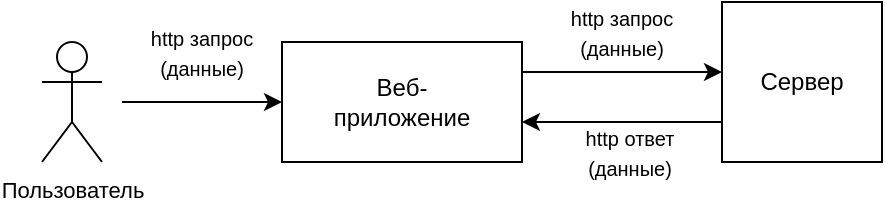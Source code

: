 <mxfile version="22.1.17" type="device" pages="3">
  <diagram name="Страница — 1" id="9ltvOdqolhENaTfDv0FR">
    <mxGraphModel dx="1028" dy="481" grid="1" gridSize="10" guides="1" tooltips="1" connect="1" arrows="1" fold="1" page="1" pageScale="1" pageWidth="827" pageHeight="1169" math="0" shadow="0">
      <root>
        <mxCell id="0" />
        <mxCell id="1" parent="0" />
        <mxCell id="tNp5fKbKo5NfurY45zzT-1" value="&lt;font style=&quot;font-size: 11px;&quot;&gt;Пользователь&lt;/font&gt;" style="shape=umlActor;verticalLabelPosition=bottom;verticalAlign=top;html=1;outlineConnect=0;" vertex="1" parent="1">
          <mxGeometry x="120" y="200" width="30" height="60" as="geometry" />
        </mxCell>
        <mxCell id="tNp5fKbKo5NfurY45zzT-3" value="" style="rounded=0;whiteSpace=wrap;html=1;" vertex="1" parent="1">
          <mxGeometry x="240" y="200" width="120" height="60" as="geometry" />
        </mxCell>
        <mxCell id="tNp5fKbKo5NfurY45zzT-4" value="Веб-приложение" style="text;html=1;strokeColor=none;fillColor=none;align=center;verticalAlign=middle;whiteSpace=wrap;rounded=0;" vertex="1" parent="1">
          <mxGeometry x="270" y="215" width="60" height="30" as="geometry" />
        </mxCell>
        <mxCell id="tNp5fKbKo5NfurY45zzT-5" value="" style="whiteSpace=wrap;html=1;aspect=fixed;" vertex="1" parent="1">
          <mxGeometry x="460" y="180" width="80" height="80" as="geometry" />
        </mxCell>
        <mxCell id="tNp5fKbKo5NfurY45zzT-6" value="Сервер" style="text;html=1;strokeColor=none;fillColor=none;align=center;verticalAlign=middle;whiteSpace=wrap;rounded=0;" vertex="1" parent="1">
          <mxGeometry x="470" y="205" width="60" height="30" as="geometry" />
        </mxCell>
        <mxCell id="tNp5fKbKo5NfurY45zzT-10" value="&lt;font style=&quot;font-size: 10px;&quot;&gt;http ответ&lt;br&gt;(данные)&lt;/font&gt;" style="text;html=1;strokeColor=none;fillColor=none;align=center;verticalAlign=middle;whiteSpace=wrap;rounded=0;" vertex="1" parent="1">
          <mxGeometry x="384" y="240" width="60" height="30" as="geometry" />
        </mxCell>
        <mxCell id="tNp5fKbKo5NfurY45zzT-12" value="" style="endArrow=classic;html=1;rounded=0;" edge="1" parent="1">
          <mxGeometry width="50" height="50" relative="1" as="geometry">
            <mxPoint x="160" y="230" as="sourcePoint" />
            <mxPoint x="240" y="230" as="targetPoint" />
          </mxGeometry>
        </mxCell>
        <mxCell id="tNp5fKbKo5NfurY45zzT-15" value="" style="endArrow=classic;html=1;rounded=0;exitX=1;exitY=0.25;exitDx=0;exitDy=0;" edge="1" parent="1" source="tNp5fKbKo5NfurY45zzT-3">
          <mxGeometry width="50" height="50" relative="1" as="geometry">
            <mxPoint x="470" y="150" as="sourcePoint" />
            <mxPoint x="460" y="215" as="targetPoint" />
          </mxGeometry>
        </mxCell>
        <mxCell id="tNp5fKbKo5NfurY45zzT-16" value="" style="endArrow=classic;html=1;rounded=0;exitX=0;exitY=0.75;exitDx=0;exitDy=0;" edge="1" parent="1" source="tNp5fKbKo5NfurY45zzT-5">
          <mxGeometry width="50" height="50" relative="1" as="geometry">
            <mxPoint x="460" y="220" as="sourcePoint" />
            <mxPoint x="360" y="240" as="targetPoint" />
          </mxGeometry>
        </mxCell>
        <mxCell id="tNp5fKbKo5NfurY45zzT-23" value="&lt;font style=&quot;font-size: 10px;&quot;&gt;http запрос&lt;br&gt;(данные)&lt;/font&gt;" style="text;html=1;strokeColor=none;fillColor=none;align=center;verticalAlign=middle;whiteSpace=wrap;rounded=0;" vertex="1" parent="1">
          <mxGeometry x="380" y="180" width="60" height="30" as="geometry" />
        </mxCell>
        <mxCell id="YWZqeEsWR3mVVG_1FCoy-2" value="&lt;font style=&quot;font-size: 10px;&quot;&gt;http запрос&lt;br&gt;(данные)&lt;/font&gt;" style="text;html=1;strokeColor=none;fillColor=none;align=center;verticalAlign=middle;whiteSpace=wrap;rounded=0;" vertex="1" parent="1">
          <mxGeometry x="170" y="190" width="60" height="30" as="geometry" />
        </mxCell>
      </root>
    </mxGraphModel>
  </diagram>
  <diagram id="eastwsB1p0k3cNOUsokU" name="Страница — 2">
    <mxGraphModel dx="2218" dy="651" grid="1" gridSize="10" guides="1" tooltips="1" connect="1" arrows="1" fold="1" page="1" pageScale="1" pageWidth="827" pageHeight="1169" math="0" shadow="0">
      <root>
        <mxCell id="0" />
        <mxCell id="1" parent="0" />
        <mxCell id="CrZYbo_9E4WuAQ9PFnVA-2" value="" style="rounded=0;whiteSpace=wrap;html=1;" vertex="1" parent="1">
          <mxGeometry x="790" y="210" width="120" height="60" as="geometry" />
        </mxCell>
        <mxCell id="CrZYbo_9E4WuAQ9PFnVA-1" value="" style="rounded=0;whiteSpace=wrap;html=1;" vertex="1" parent="1">
          <mxGeometry x="780" y="193.5" width="120" height="60" as="geometry" />
        </mxCell>
        <mxCell id="xc1ezt6yBFerV7LGfbOy-6" value="" style="rounded=0;whiteSpace=wrap;html=1;" vertex="1" parent="1">
          <mxGeometry x="770" y="176" width="120" height="60" as="geometry" />
        </mxCell>
        <mxCell id="IwyyCGpWSr64UmiOQ5aZ-1" value="&lt;font style=&quot;font-size: 12px;&quot;&gt;http запрос&lt;br&gt;(данные)&lt;/font&gt;" style="text;html=1;strokeColor=none;fillColor=none;align=center;verticalAlign=middle;whiteSpace=wrap;rounded=0;" vertex="1" parent="1">
          <mxGeometry x="-40" y="80" width="60" height="30" as="geometry" />
        </mxCell>
        <mxCell id="IwyyCGpWSr64UmiOQ5aZ-2" value="UserController" style="swimlane;fontStyle=0;childLayout=stackLayout;horizontal=1;startSize=26;horizontalStack=0;resizeParent=1;resizeParentMax=0;resizeLast=0;collapsible=1;marginBottom=0;align=center;fontSize=14;" vertex="1" parent="1">
          <mxGeometry x="450" y="116" width="160" height="120" as="geometry" />
        </mxCell>
        <mxCell id="IwyyCGpWSr64UmiOQ5aZ-3" value="/login" style="text;strokeColor=none;fillColor=none;spacingLeft=4;spacingRight=4;overflow=hidden;rotatable=0;points=[[0,0.5],[1,0.5]];portConstraint=eastwest;fontSize=12;whiteSpace=wrap;html=1;" vertex="1" parent="IwyyCGpWSr64UmiOQ5aZ-2">
          <mxGeometry y="26" width="160" height="30" as="geometry" />
        </mxCell>
        <mxCell id="IwyyCGpWSr64UmiOQ5aZ-4" value="/registration" style="text;strokeColor=none;fillColor=none;spacingLeft=4;spacingRight=4;overflow=hidden;rotatable=0;points=[[0,0.5],[1,0.5]];portConstraint=eastwest;fontSize=12;whiteSpace=wrap;html=1;" vertex="1" parent="IwyyCGpWSr64UmiOQ5aZ-2">
          <mxGeometry y="56" width="160" height="30" as="geometry" />
        </mxCell>
        <mxCell id="IwyyCGpWSr64UmiOQ5aZ-5" value="/account" style="text;strokeColor=none;fillColor=none;spacingLeft=4;spacingRight=4;overflow=hidden;rotatable=0;points=[[0,0.5],[1,0.5]];portConstraint=eastwest;fontSize=12;whiteSpace=wrap;html=1;" vertex="1" parent="IwyyCGpWSr64UmiOQ5aZ-2">
          <mxGeometry y="86" width="160" height="34" as="geometry" />
        </mxCell>
        <mxCell id="IwyyCGpWSr64UmiOQ5aZ-12" value="AdminController" style="swimlane;fontStyle=0;childLayout=stackLayout;horizontal=1;startSize=26;horizontalStack=0;resizeParent=1;resizeParentMax=0;resizeLast=0;collapsible=1;marginBottom=0;align=center;fontSize=14;" vertex="1" parent="1">
          <mxGeometry x="450" y="40" width="160" height="56" as="geometry" />
        </mxCell>
        <mxCell id="IwyyCGpWSr64UmiOQ5aZ-13" value="/admin" style="text;strokeColor=none;fillColor=none;spacingLeft=4;spacingRight=4;overflow=hidden;rotatable=0;points=[[0,0.5],[1,0.5]];portConstraint=eastwest;fontSize=12;whiteSpace=wrap;html=1;" vertex="1" parent="IwyyCGpWSr64UmiOQ5aZ-12">
          <mxGeometry y="26" width="160" height="30" as="geometry" />
        </mxCell>
        <mxCell id="IwyyCGpWSr64UmiOQ5aZ-18" value="" style="group" vertex="1" connectable="0" parent="1">
          <mxGeometry x="450" y="270" width="190" height="180" as="geometry" />
        </mxCell>
        <mxCell id="IwyyCGpWSr64UmiOQ5aZ-6" value="MainController" style="swimlane;fontStyle=0;childLayout=stackLayout;horizontal=1;startSize=26;horizontalStack=0;resizeParent=1;resizeParentMax=0;resizeLast=0;collapsible=1;marginBottom=0;align=center;fontSize=14;" vertex="1" parent="IwyyCGpWSr64UmiOQ5aZ-18">
          <mxGeometry width="190" height="180" as="geometry">
            <mxRectangle x="254" y="260" width="130" height="30" as="alternateBounds" />
          </mxGeometry>
        </mxCell>
        <mxCell id="IwyyCGpWSr64UmiOQ5aZ-7" value="/SportStorm" style="text;strokeColor=none;fillColor=none;spacingLeft=4;spacingRight=4;overflow=hidden;rotatable=0;points=[[0,0.5],[1,0.5]];portConstraint=eastwest;fontSize=12;whiteSpace=wrap;html=1;" vertex="1" parent="IwyyCGpWSr64UmiOQ5aZ-6">
          <mxGeometry y="26" width="190" height="30" as="geometry" />
        </mxCell>
        <mxCell id="IwyyCGpWSr64UmiOQ5aZ-8" value="/traningprogram" style="text;strokeColor=none;fillColor=none;spacingLeft=4;spacingRight=4;overflow=hidden;rotatable=0;points=[[0,0.5],[1,0.5]];portConstraint=eastwest;fontSize=12;whiteSpace=wrap;html=1;" vertex="1" parent="IwyyCGpWSr64UmiOQ5aZ-6">
          <mxGeometry y="56" width="190" height="30" as="geometry" />
        </mxCell>
        <mxCell id="IwyyCGpWSr64UmiOQ5aZ-9" value="/traningprogram/{progrName}" style="text;strokeColor=none;fillColor=none;spacingLeft=4;spacingRight=4;overflow=hidden;rotatable=0;points=[[0,0.5],[1,0.5]];portConstraint=eastwest;fontSize=12;whiteSpace=wrap;html=1;" vertex="1" parent="IwyyCGpWSr64UmiOQ5aZ-6">
          <mxGeometry y="86" width="190" height="94" as="geometry" />
        </mxCell>
        <mxCell id="IwyyCGpWSr64UmiOQ5aZ-16" value="/gymmachines" style="text;strokeColor=none;fillColor=none;spacingLeft=4;spacingRight=4;overflow=hidden;rotatable=0;points=[[0,0.5],[1,0.5]];portConstraint=eastwest;fontSize=12;whiteSpace=wrap;html=1;" vertex="1" parent="IwyyCGpWSr64UmiOQ5aZ-18">
          <mxGeometry y="116" width="186" height="30" as="geometry" />
        </mxCell>
        <mxCell id="IwyyCGpWSr64UmiOQ5aZ-17" value="/nutrionprogram" style="text;strokeColor=none;fillColor=none;spacingLeft=4;spacingRight=4;overflow=hidden;rotatable=0;points=[[0,0.5],[1,0.5]];portConstraint=eastwest;fontSize=12;whiteSpace=wrap;html=1;" vertex="1" parent="IwyyCGpWSr64UmiOQ5aZ-18">
          <mxGeometry y="150" width="186" height="20" as="geometry" />
        </mxCell>
        <mxCell id="IwyyCGpWSr64UmiOQ5aZ-19" value="&lt;span style=&quot;font-size: 14px;&quot;&gt;SecurityConfig&lt;/span&gt;" style="rounded=0;whiteSpace=wrap;html=1;" vertex="1" parent="1">
          <mxGeometry x="190" y="90" width="120" height="60" as="geometry" />
        </mxCell>
        <mxCell id="I-acHFiF5hvIjOzK_Lxx-1" value="" style="whiteSpace=wrap;html=1;aspect=fixed;" vertex="1" parent="1">
          <mxGeometry x="30" y="80" width="80" height="80" as="geometry" />
        </mxCell>
        <mxCell id="I-acHFiF5hvIjOzK_Lxx-2" value="Сервер" style="text;html=1;strokeColor=none;fillColor=none;align=center;verticalAlign=middle;whiteSpace=wrap;rounded=0;" vertex="1" parent="1">
          <mxGeometry x="40" y="105" width="60" height="30" as="geometry" />
        </mxCell>
        <mxCell id="I-acHFiF5hvIjOzK_Lxx-5" value="" style="endArrow=classic;html=1;rounded=0;exitX=1;exitY=0.5;exitDx=0;exitDy=0;entryX=0;entryY=0.5;entryDx=0;entryDy=0;" edge="1" parent="1" source="I-acHFiF5hvIjOzK_Lxx-1" target="IwyyCGpWSr64UmiOQ5aZ-19">
          <mxGeometry width="50" height="50" relative="1" as="geometry">
            <mxPoint x="370" y="305" as="sourcePoint" />
            <mxPoint x="420" y="255" as="targetPoint" />
          </mxGeometry>
        </mxCell>
        <mxCell id="I-acHFiF5hvIjOzK_Lxx-6" value="" style="endArrow=classic;html=1;rounded=0;entryX=0;entryY=0.5;entryDx=0;entryDy=0;" edge="1" parent="1" target="I-acHFiF5hvIjOzK_Lxx-1">
          <mxGeometry width="50" height="50" relative="1" as="geometry">
            <mxPoint x="-60" y="120" as="sourcePoint" />
            <mxPoint x="170" y="130" as="targetPoint" />
          </mxGeometry>
        </mxCell>
        <mxCell id="I-acHFiF5hvIjOzK_Lxx-11" value="&lt;font style=&quot;font-size: 14px;&quot;&gt;Service&lt;/font&gt;" style="text;html=1;strokeColor=none;fillColor=none;align=center;verticalAlign=middle;whiteSpace=wrap;rounded=0;" vertex="1" parent="1">
          <mxGeometry x="800" y="188.5" width="60" height="35" as="geometry" />
        </mxCell>
        <mxCell id="jRF7tr9VGY82QBjhz0-z-2" value="Фильтрация" style="text;html=1;strokeColor=none;fillColor=none;align=center;verticalAlign=middle;whiteSpace=wrap;rounded=0;" vertex="1" parent="1">
          <mxGeometry x="120" y="90" width="60" height="30" as="geometry" />
        </mxCell>
        <mxCell id="jRF7tr9VGY82QBjhz0-z-3" value="&lt;span style=&quot;color: rgb(0, 0, 0); font-family: Helvetica; font-size: 12px; font-style: normal; font-variant-ligatures: normal; font-variant-caps: normal; font-weight: 400; letter-spacing: normal; orphans: 2; text-indent: 0px; text-transform: none; widows: 2; word-spacing: 0px; -webkit-text-stroke-width: 0px; background-color: rgb(251, 251, 251); text-decoration-thickness: initial; text-decoration-style: initial; text-decoration-color: initial; float: none; display: inline !important;&quot;&gt;http &lt;br&gt;запрос&lt;/span&gt;&lt;br style=&quot;border-color: var(--border-color); color: rgb(0, 0, 0); font-family: Helvetica; font-size: 12px; font-style: normal; font-variant-ligatures: normal; font-variant-caps: normal; font-weight: 400; letter-spacing: normal; orphans: 2; text-indent: 0px; text-transform: none; widows: 2; word-spacing: 0px; -webkit-text-stroke-width: 0px; background-color: rgb(251, 251, 251); text-decoration-thickness: initial; text-decoration-style: initial; text-decoration-color: initial;&quot;&gt;&lt;span style=&quot;color: rgb(0, 0, 0); font-family: Helvetica; font-size: 12px; font-style: normal; font-variant-ligatures: normal; font-variant-caps: normal; font-weight: 400; letter-spacing: normal; orphans: 2; text-indent: 0px; text-transform: none; widows: 2; word-spacing: 0px; -webkit-text-stroke-width: 0px; background-color: rgb(251, 251, 251); text-decoration-thickness: initial; text-decoration-style: initial; text-decoration-color: initial; float: none; display: inline !important;&quot;&gt;(данные)&lt;/span&gt;" style="text;whiteSpace=wrap;html=1;align=center;" vertex="1" parent="1">
          <mxGeometry x="314" y="46" width="100" height="50" as="geometry" />
        </mxCell>
        <mxCell id="xc1ezt6yBFerV7LGfbOy-2" value="" style="endArrow=classic;html=1;rounded=0;exitX=1;exitY=0.25;exitDx=0;exitDy=0;entryX=0;entryY=0.5;entryDx=0;entryDy=0;edgeStyle=orthogonalEdgeStyle;" edge="1" parent="1" source="IwyyCGpWSr64UmiOQ5aZ-19" target="IwyyCGpWSr64UmiOQ5aZ-12">
          <mxGeometry width="50" height="50" relative="1" as="geometry">
            <mxPoint x="380" y="290" as="sourcePoint" />
            <mxPoint x="430" y="240" as="targetPoint" />
            <Array as="points">
              <mxPoint x="420" y="105" />
              <mxPoint x="420" y="68" />
            </Array>
          </mxGeometry>
        </mxCell>
        <mxCell id="xc1ezt6yBFerV7LGfbOy-3" value="" style="endArrow=classic;html=1;rounded=0;exitX=1;exitY=0.25;exitDx=0;exitDy=0;entryX=0;entryY=0.25;entryDx=0;entryDy=0;edgeStyle=orthogonalEdgeStyle;" edge="1" parent="1" source="IwyyCGpWSr64UmiOQ5aZ-19" target="IwyyCGpWSr64UmiOQ5aZ-2">
          <mxGeometry width="50" height="50" relative="1" as="geometry">
            <mxPoint x="330" y="240" as="sourcePoint" />
            <mxPoint x="380" y="190" as="targetPoint" />
            <Array as="points">
              <mxPoint x="420" y="105" />
              <mxPoint x="420" y="146" />
            </Array>
          </mxGeometry>
        </mxCell>
        <mxCell id="xc1ezt6yBFerV7LGfbOy-4" value="" style="endArrow=classic;html=1;rounded=0;exitX=1;exitY=0.25;exitDx=0;exitDy=0;entryX=-0.026;entryY=0.094;entryDx=0;entryDy=0;entryPerimeter=0;edgeStyle=orthogonalEdgeStyle;" edge="1" parent="1" source="IwyyCGpWSr64UmiOQ5aZ-19" target="IwyyCGpWSr64UmiOQ5aZ-6">
          <mxGeometry width="50" height="50" relative="1" as="geometry">
            <mxPoint x="350" y="250" as="sourcePoint" />
            <mxPoint x="400" y="200" as="targetPoint" />
            <Array as="points">
              <mxPoint x="420" y="105" />
              <mxPoint x="420" y="287" />
            </Array>
          </mxGeometry>
        </mxCell>
        <mxCell id="xc1ezt6yBFerV7LGfbOy-5" value="" style="endArrow=classic;html=1;rounded=0;exitX=1;exitY=0.25;exitDx=0;exitDy=0;entryX=0;entryY=0.25;entryDx=0;entryDy=0;edgeStyle=orthogonalEdgeStyle;" edge="1" parent="1" source="IwyyCGpWSr64UmiOQ5aZ-12" target="xc1ezt6yBFerV7LGfbOy-6">
          <mxGeometry width="50" height="50" relative="1" as="geometry">
            <mxPoint x="720" y="210" as="sourcePoint" />
            <mxPoint x="780" y="160" as="targetPoint" />
            <Array as="points">
              <mxPoint x="690" y="54" />
              <mxPoint x="690" y="191" />
            </Array>
          </mxGeometry>
        </mxCell>
        <mxCell id="xc1ezt6yBFerV7LGfbOy-7" value="" style="endArrow=classic;html=1;rounded=0;exitX=1;exitY=0.25;exitDx=0;exitDy=0;entryX=0;entryY=0.25;entryDx=0;entryDy=0;edgeStyle=orthogonalEdgeStyle;" edge="1" parent="1" source="IwyyCGpWSr64UmiOQ5aZ-2" target="xc1ezt6yBFerV7LGfbOy-6">
          <mxGeometry width="50" height="50" relative="1" as="geometry">
            <mxPoint x="710" y="280" as="sourcePoint" />
            <mxPoint x="760" y="230" as="targetPoint" />
            <Array as="points">
              <mxPoint x="690" y="146" />
              <mxPoint x="690" y="191" />
            </Array>
          </mxGeometry>
        </mxCell>
        <mxCell id="xc1ezt6yBFerV7LGfbOy-8" value="" style="endArrow=classic;html=1;rounded=0;exitX=1;exitY=0.106;exitDx=0;exitDy=0;exitPerimeter=0;entryX=0;entryY=0.25;entryDx=0;entryDy=0;edgeStyle=orthogonalEdgeStyle;" edge="1" parent="1" source="IwyyCGpWSr64UmiOQ5aZ-6" target="xc1ezt6yBFerV7LGfbOy-6">
          <mxGeometry width="50" height="50" relative="1" as="geometry">
            <mxPoint x="730" y="350" as="sourcePoint" />
            <mxPoint x="780" y="300" as="targetPoint" />
            <Array as="points">
              <mxPoint x="690" y="289" />
              <mxPoint x="690" y="191" />
            </Array>
          </mxGeometry>
        </mxCell>
        <mxCell id="xc1ezt6yBFerV7LGfbOy-10" value="Параметры" style="text;html=1;strokeColor=none;fillColor=none;align=center;verticalAlign=middle;whiteSpace=wrap;rounded=0;" vertex="1" parent="1">
          <mxGeometry x="700" y="150" width="60" height="30" as="geometry" />
        </mxCell>
        <mxCell id="vagKBopPA0SZyMXk1tJs-2" value="" style="endArrow=classic;html=1;rounded=0;exitX=0;exitY=0.75;exitDx=0;exitDy=0;entryX=1;entryY=0.5;entryDx=0;entryDy=0;edgeStyle=orthogonalEdgeStyle;shadow=0;fillColor=#212121;strokeWidth=2;" edge="1" parent="1" source="xc1ezt6yBFerV7LGfbOy-6" target="IwyyCGpWSr64UmiOQ5aZ-8">
          <mxGeometry width="50" height="50" relative="1" as="geometry">
            <mxPoint x="760" y="390" as="sourcePoint" />
            <mxPoint x="810" y="340" as="targetPoint" />
            <Array as="points">
              <mxPoint x="660" y="221" />
              <mxPoint x="660" y="341" />
            </Array>
          </mxGeometry>
        </mxCell>
        <mxCell id="vagKBopPA0SZyMXk1tJs-5" value="" style="endArrow=classic;html=1;rounded=0;exitX=0;exitY=0.75;exitDx=0;exitDy=0;entryX=1.013;entryY=1.033;entryDx=0;entryDy=0;edgeStyle=orthogonalEdgeStyle;shadow=0;fillColor=#212121;strokeWidth=2;entryPerimeter=0;" edge="1" parent="1" source="xc1ezt6yBFerV7LGfbOy-6" target="IwyyCGpWSr64UmiOQ5aZ-3">
          <mxGeometry width="50" height="50" relative="1" as="geometry">
            <mxPoint x="850" y="310" as="sourcePoint" />
            <mxPoint x="720" y="430" as="targetPoint" />
            <Array as="points">
              <mxPoint x="770" y="220" />
              <mxPoint x="660" y="220" />
              <mxPoint x="660" y="173" />
            </Array>
          </mxGeometry>
        </mxCell>
        <mxCell id="vagKBopPA0SZyMXk1tJs-6" value="" style="endArrow=classic;html=1;rounded=0;entryX=1;entryY=0.5;entryDx=0;entryDy=0;edgeStyle=orthogonalEdgeStyle;shadow=0;fillColor=#212121;strokeWidth=2;" edge="1" parent="1" target="IwyyCGpWSr64UmiOQ5aZ-13">
          <mxGeometry width="50" height="50" relative="1" as="geometry">
            <mxPoint x="770" y="220" as="sourcePoint" />
            <mxPoint x="622" y="183" as="targetPoint" />
            <Array as="points">
              <mxPoint x="770" y="220" />
              <mxPoint x="660" y="220" />
              <mxPoint x="660" y="81" />
            </Array>
          </mxGeometry>
        </mxCell>
        <mxCell id="9g-LKO1KwLt0NOr8Q8Dg-1" value="Данные" style="text;html=1;strokeColor=none;fillColor=none;align=center;verticalAlign=middle;whiteSpace=wrap;rounded=0;" vertex="1" parent="1">
          <mxGeometry x="700" y="223.5" width="60" height="30" as="geometry" />
        </mxCell>
        <mxCell id="9g-LKO1KwLt0NOr8Q8Dg-5" value="" style="endArrow=classic;html=1;rounded=0;exitX=0;exitY=0.5;exitDx=0;exitDy=0;entryX=1;entryY=0.75;entryDx=0;entryDy=0;edgeStyle=orthogonalEdgeStyle;strokeWidth=2;" edge="1" parent="1" source="IwyyCGpWSr64UmiOQ5aZ-13" target="I-acHFiF5hvIjOzK_Lxx-1">
          <mxGeometry width="50" height="50" relative="1" as="geometry">
            <mxPoint x="250" y="280" as="sourcePoint" />
            <mxPoint x="300" y="230" as="targetPoint" />
            <Array as="points">
              <mxPoint x="410" y="81" />
              <mxPoint x="410" y="120" />
              <mxPoint x="340" y="120" />
              <mxPoint x="340" y="210" />
              <mxPoint x="160" y="210" />
              <mxPoint x="160" y="140" />
            </Array>
          </mxGeometry>
        </mxCell>
        <mxCell id="9g-LKO1KwLt0NOr8Q8Dg-6" value="" style="endArrow=classic;html=1;rounded=0;exitX=-0.013;exitY=-0.017;exitDx=0;exitDy=0;exitPerimeter=0;entryX=1;entryY=0.75;entryDx=0;entryDy=0;strokeWidth=2;edgeStyle=orthogonalEdgeStyle;" edge="1" parent="1" source="IwyyCGpWSr64UmiOQ5aZ-4" target="I-acHFiF5hvIjOzK_Lxx-1">
          <mxGeometry width="50" height="50" relative="1" as="geometry">
            <mxPoint x="260" y="300" as="sourcePoint" />
            <mxPoint x="310" y="250" as="targetPoint" />
            <Array as="points">
              <mxPoint x="448" y="170" />
              <mxPoint x="340" y="170" />
              <mxPoint x="340" y="210" />
              <mxPoint x="160" y="210" />
              <mxPoint x="160" y="140" />
            </Array>
          </mxGeometry>
        </mxCell>
        <mxCell id="9g-LKO1KwLt0NOr8Q8Dg-7" value="" style="endArrow=classic;html=1;rounded=0;exitX=0;exitY=0.5;exitDx=0;exitDy=0;entryX=1;entryY=0.75;entryDx=0;entryDy=0;strokeWidth=2;edgeStyle=orthogonalEdgeStyle;" edge="1" parent="1" source="IwyyCGpWSr64UmiOQ5aZ-7" target="I-acHFiF5hvIjOzK_Lxx-1">
          <mxGeometry width="50" height="50" relative="1" as="geometry">
            <mxPoint x="280" y="280" as="sourcePoint" />
            <mxPoint x="330" y="230" as="targetPoint" />
            <Array as="points">
              <mxPoint x="340" y="311" />
              <mxPoint x="340" y="210" />
              <mxPoint x="160" y="210" />
              <mxPoint x="160" y="140" />
            </Array>
          </mxGeometry>
        </mxCell>
        <mxCell id="M52yeIKDHd8kAn0AJ1lW-1" value="&lt;font style=&quot;font-size: 12px;&quot;&gt;http &lt;br&gt;ответ&lt;br&gt;(данные)&lt;/font&gt;" style="text;html=1;strokeColor=none;fillColor=none;align=center;verticalAlign=middle;whiteSpace=wrap;rounded=0;" vertex="1" parent="1">
          <mxGeometry x="-40" y="150" width="60" height="30" as="geometry" />
        </mxCell>
        <mxCell id="M52yeIKDHd8kAn0AJ1lW-4" value="" style="endArrow=classic;html=1;rounded=0;exitX=0;exitY=0.75;exitDx=0;exitDy=0;" edge="1" parent="1" source="I-acHFiF5hvIjOzK_Lxx-1">
          <mxGeometry width="50" height="50" relative="1" as="geometry">
            <mxPoint x="60" y="270" as="sourcePoint" />
            <mxPoint x="-60" y="140" as="targetPoint" />
          </mxGeometry>
        </mxCell>
        <mxCell id="kLL1MuPadfB6wniVOWko-3" value="&lt;font style=&quot;font-size: 12px;&quot;&gt;http &lt;br&gt;ответ&lt;br&gt;(данные)&lt;/font&gt;" style="text;html=1;strokeColor=none;fillColor=none;align=center;verticalAlign=middle;whiteSpace=wrap;rounded=0;" vertex="1" parent="1">
          <mxGeometry x="210" y="220" width="60" height="30" as="geometry" />
        </mxCell>
      </root>
    </mxGraphModel>
  </diagram>
  <diagram id="S4R9fdzAZHUFZkbpbeHj" name="Страница — 3">
    <mxGraphModel dx="1478" dy="691" grid="1" gridSize="10" guides="1" tooltips="1" connect="1" arrows="1" fold="1" page="1" pageScale="1" pageWidth="827" pageHeight="1169" math="0" shadow="0">
      <root>
        <mxCell id="0" />
        <mxCell id="1" parent="0" />
        <mxCell id="i6VRMCcpgpbhSCwe1CEj-1" value="" style="rounded=0;whiteSpace=wrap;html=1;" vertex="1" parent="1">
          <mxGeometry x="70" y="100" width="120" height="60" as="geometry" />
        </mxCell>
        <mxCell id="i6VRMCcpgpbhSCwe1CEj-2" value="&lt;font style=&quot;font-size: 14px;&quot;&gt;Service&lt;/font&gt;" style="text;html=1;strokeColor=none;fillColor=none;align=center;verticalAlign=middle;whiteSpace=wrap;rounded=0;" vertex="1" parent="1">
          <mxGeometry x="100" y="115" width="60" height="30" as="geometry" />
        </mxCell>
        <mxCell id="i6VRMCcpgpbhSCwe1CEj-3" value="" style="endArrow=classic;html=1;rounded=0;exitX=1;exitY=0.25;exitDx=0;exitDy=0;" edge="1" parent="1" source="i6VRMCcpgpbhSCwe1CEj-1">
          <mxGeometry width="50" height="50" relative="1" as="geometry">
            <mxPoint x="300" y="160" as="sourcePoint" />
            <mxPoint x="280" y="115" as="targetPoint" />
          </mxGeometry>
        </mxCell>
        <mxCell id="i6VRMCcpgpbhSCwe1CEj-4" value="" style="rounded=0;whiteSpace=wrap;html=1;" vertex="1" parent="1">
          <mxGeometry x="280" y="100" width="120" height="60" as="geometry" />
        </mxCell>
        <mxCell id="i6VRMCcpgpbhSCwe1CEj-5" value="&lt;font style=&quot;font-size: 14px;&quot;&gt;Repository&lt;/font&gt;" style="text;html=1;strokeColor=none;fillColor=none;align=center;verticalAlign=middle;whiteSpace=wrap;rounded=0;" vertex="1" parent="1">
          <mxGeometry x="310" y="115" width="60" height="30" as="geometry" />
        </mxCell>
        <mxCell id="i6VRMCcpgpbhSCwe1CEj-9" value="" style="shape=cylinder3;whiteSpace=wrap;html=1;boundedLbl=1;backgroundOutline=1;size=15;" vertex="1" parent="1">
          <mxGeometry x="474" y="75" width="100" height="100" as="geometry" />
        </mxCell>
        <mxCell id="i6VRMCcpgpbhSCwe1CEj-10" value="" style="endArrow=classic;html=1;rounded=0;exitX=1;exitY=0.25;exitDx=0;exitDy=0;entryX=1;entryY=1;entryDx=0;entryDy=0;" edge="1" parent="1" source="i6VRMCcpgpbhSCwe1CEj-4" target="wfxQvrEBec0_HsgychUE-1">
          <mxGeometry width="50" height="50" relative="1" as="geometry">
            <mxPoint x="490" y="300" as="sourcePoint" />
            <mxPoint x="540" y="250" as="targetPoint" />
          </mxGeometry>
        </mxCell>
        <mxCell id="i6VRMCcpgpbhSCwe1CEj-11" value="" style="endArrow=classic;html=1;rounded=0;exitX=1;exitY=0;exitDx=0;exitDy=0;entryX=1;entryY=0.75;entryDx=0;entryDy=0;" edge="1" parent="1" source="piy3AdUaCJnTljHuhSW4-1" target="i6VRMCcpgpbhSCwe1CEj-4">
          <mxGeometry width="50" height="50" relative="1" as="geometry">
            <mxPoint x="430" y="300" as="sourcePoint" />
            <mxPoint x="480" y="250" as="targetPoint" />
          </mxGeometry>
        </mxCell>
        <mxCell id="i6VRMCcpgpbhSCwe1CEj-12" value="" style="endArrow=classic;html=1;rounded=0;exitX=0;exitY=0.75;exitDx=0;exitDy=0;entryX=1;entryY=0.75;entryDx=0;entryDy=0;" edge="1" parent="1" source="i6VRMCcpgpbhSCwe1CEj-4" target="i6VRMCcpgpbhSCwe1CEj-1">
          <mxGeometry width="50" height="50" relative="1" as="geometry">
            <mxPoint x="280" y="300" as="sourcePoint" />
            <mxPoint x="330" y="250" as="targetPoint" />
          </mxGeometry>
        </mxCell>
        <mxCell id="wfxQvrEBec0_HsgychUE-1" value="&lt;span style=&quot;font-size: 10px;&quot;&gt;SQL запрос&lt;/span&gt;" style="text;html=1;strokeColor=none;fillColor=none;align=center;verticalAlign=middle;whiteSpace=wrap;rounded=0;" vertex="1" parent="1">
          <mxGeometry x="410" y="85" width="60" height="30" as="geometry" />
        </mxCell>
        <mxCell id="piy3AdUaCJnTljHuhSW4-1" value="&lt;span style=&quot;font-size: 10px;&quot;&gt;Данные&lt;/span&gt;" style="text;html=1;strokeColor=none;fillColor=none;align=center;verticalAlign=middle;whiteSpace=wrap;rounded=0;" vertex="1" parent="1">
          <mxGeometry x="413.5" y="145" width="60" height="30" as="geometry" />
        </mxCell>
        <mxCell id="piy3AdUaCJnTljHuhSW4-2" value="&lt;span style=&quot;font-size: 10px;&quot;&gt;Параметры&lt;/span&gt;" style="text;html=1;strokeColor=none;fillColor=none;align=center;verticalAlign=middle;whiteSpace=wrap;rounded=0;" vertex="1" parent="1">
          <mxGeometry x="210" y="85" width="60" height="30" as="geometry" />
        </mxCell>
        <mxCell id="piy3AdUaCJnTljHuhSW4-3" value="&lt;span style=&quot;font-size: 10px;&quot;&gt;Данные&lt;/span&gt;" style="text;html=1;strokeColor=none;fillColor=none;align=center;verticalAlign=middle;whiteSpace=wrap;rounded=0;" vertex="1" parent="1">
          <mxGeometry x="210" y="145" width="60" height="30" as="geometry" />
        </mxCell>
        <mxCell id="NmML8Pel4AgzZPkEa6zS-1" value="&lt;span style=&quot;color: rgb(0, 0, 0); font-family: Helvetica; font-style: normal; font-variant-ligatures: normal; font-variant-caps: normal; font-weight: 400; letter-spacing: normal; orphans: 2; text-align: center; text-indent: 0px; text-transform: none; widows: 2; word-spacing: 0px; -webkit-text-stroke-width: 0px; background-color: rgb(251, 251, 251); text-decoration-thickness: initial; text-decoration-style: initial; text-decoration-color: initial; float: none; display: inline !important;&quot;&gt;&lt;font style=&quot;font-size: 14px;&quot;&gt;PostgreSQL&lt;/font&gt;&lt;/span&gt;" style="text;whiteSpace=wrap;html=1;" vertex="1" parent="1">
          <mxGeometry x="484" y="115" width="80" height="30" as="geometry" />
        </mxCell>
      </root>
    </mxGraphModel>
  </diagram>
</mxfile>
